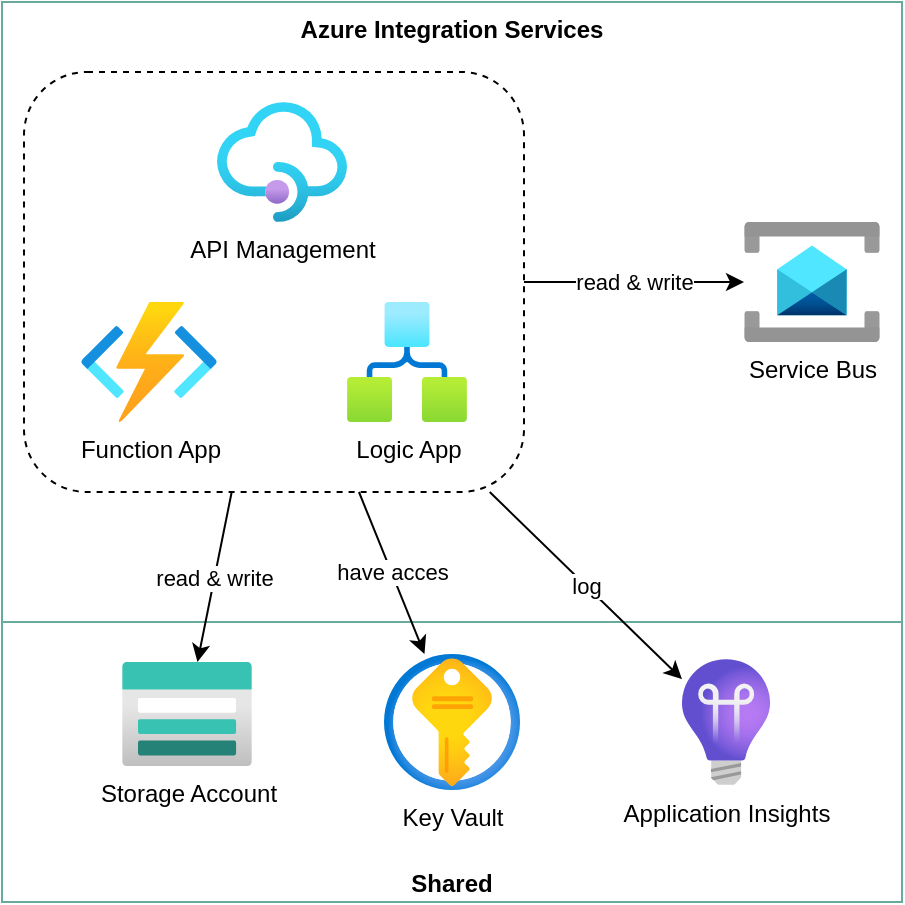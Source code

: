 <mxfile version="25.0.2" pages="2">
  <diagram name="infra" id="OG9XKBtIFsMrls6_ppqH">
    <mxGraphModel dx="1434" dy="836" grid="1" gridSize="10" guides="1" tooltips="1" connect="1" arrows="1" fold="1" page="1" pageScale="1" pageWidth="827" pageHeight="1169" math="0" shadow="0">
      <root>
        <mxCell id="0" />
        <mxCell id="1" parent="0" />
        <mxCell id="4zAsJzn06Giq1cRdL7rz-1" value="Azure Integration Services" style="rounded=0;whiteSpace=wrap;html=1;labelPosition=center;verticalLabelPosition=middle;align=center;verticalAlign=top;fontStyle=1;strokeColor=#67AB9F;" vertex="1" parent="1">
          <mxGeometry x="140" y="210" width="450" height="310" as="geometry" />
        </mxCell>
        <mxCell id="4zAsJzn06Giq1cRdL7rz-2" value="read &amp;amp; write" style="edgeStyle=orthogonalEdgeStyle;rounded=0;orthogonalLoop=1;jettySize=auto;html=1;" edge="1" parent="1" source="4zAsJzn06Giq1cRdL7rz-3" target="4zAsJzn06Giq1cRdL7rz-7">
          <mxGeometry x="0.003" relative="1" as="geometry">
            <mxPoint as="offset" />
          </mxGeometry>
        </mxCell>
        <mxCell id="4zAsJzn06Giq1cRdL7rz-3" value="" style="rounded=1;whiteSpace=wrap;html=1;dashed=1;" vertex="1" parent="1">
          <mxGeometry x="151" y="245" width="250" height="210" as="geometry" />
        </mxCell>
        <mxCell id="4zAsJzn06Giq1cRdL7rz-4" value="API Management" style="image;aspect=fixed;html=1;points=[];align=center;fontSize=12;image=img/lib/azure2/app_services/API_Management_Services.svg;" vertex="1" parent="1">
          <mxGeometry x="247.5" y="260" width="65" height="60" as="geometry" />
        </mxCell>
        <mxCell id="4zAsJzn06Giq1cRdL7rz-5" value="Function App" style="image;aspect=fixed;html=1;points=[];align=center;fontSize=12;image=img/lib/azure2/compute/Function_Apps.svg;" vertex="1" parent="1">
          <mxGeometry x="179.5" y="360" width="68" height="60" as="geometry" />
        </mxCell>
        <mxCell id="4zAsJzn06Giq1cRdL7rz-6" value="Logic App" style="image;aspect=fixed;html=1;points=[];align=center;fontSize=12;image=img/lib/azure2/internet_of_things/Logic_Apps.svg;" vertex="1" parent="1">
          <mxGeometry x="312.5" y="360" width="60" height="60" as="geometry" />
        </mxCell>
        <mxCell id="4zAsJzn06Giq1cRdL7rz-7" value="Service Bus" style="image;aspect=fixed;html=1;points=[];align=center;fontSize=12;image=img/lib/azure2/integration/Service_Bus.svg;" vertex="1" parent="1">
          <mxGeometry x="511" y="320" width="68" height="60" as="geometry" />
        </mxCell>
        <mxCell id="4zAsJzn06Giq1cRdL7rz-8" value="Shared" style="rounded=0;whiteSpace=wrap;html=1;labelPosition=center;verticalLabelPosition=middle;align=center;verticalAlign=bottom;fontStyle=1;strokeColor=#67AB9F;" vertex="1" parent="1">
          <mxGeometry x="140" y="520" width="450" height="140" as="geometry" />
        </mxCell>
        <mxCell id="4zAsJzn06Giq1cRdL7rz-9" value="Key Vault" style="image;aspect=fixed;html=1;points=[];align=center;fontSize=12;image=img/lib/azure2/security/Key_Vaults.svg;" vertex="1" parent="1">
          <mxGeometry x="331" y="536" width="68" height="68" as="geometry" />
        </mxCell>
        <mxCell id="4zAsJzn06Giq1cRdL7rz-10" value="Storage Account" style="image;aspect=fixed;html=1;points=[];align=center;fontSize=12;image=img/lib/azure2/storage/Storage_Accounts.svg;" vertex="1" parent="1">
          <mxGeometry x="200" y="540" width="65" height="52" as="geometry" />
        </mxCell>
        <mxCell id="4zAsJzn06Giq1cRdL7rz-11" value="Application Insights" style="image;aspect=fixed;html=1;points=[];align=center;fontSize=12;image=img/lib/azure2/devops/Application_Insights.svg;" vertex="1" parent="1">
          <mxGeometry x="480" y="538.5" width="44" height="63" as="geometry" />
        </mxCell>
        <mxCell id="4zAsJzn06Giq1cRdL7rz-12" value="read &amp;amp; write" style="rounded=0;orthogonalLoop=1;jettySize=auto;html=1;" edge="1" parent="1" source="4zAsJzn06Giq1cRdL7rz-3" target="4zAsJzn06Giq1cRdL7rz-10">
          <mxGeometry relative="1" as="geometry">
            <mxPoint x="411" y="360" as="sourcePoint" />
            <mxPoint x="521" y="360" as="targetPoint" />
          </mxGeometry>
        </mxCell>
        <mxCell id="4zAsJzn06Giq1cRdL7rz-13" value="log" style="rounded=0;orthogonalLoop=1;jettySize=auto;html=1;" edge="1" parent="1" source="4zAsJzn06Giq1cRdL7rz-3" target="4zAsJzn06Giq1cRdL7rz-11">
          <mxGeometry relative="1" as="geometry">
            <mxPoint x="265" y="465" as="sourcePoint" />
            <mxPoint x="248" y="550" as="targetPoint" />
          </mxGeometry>
        </mxCell>
        <mxCell id="4zAsJzn06Giq1cRdL7rz-14" value="have acces" style="rounded=0;orthogonalLoop=1;jettySize=auto;html=1;" edge="1" parent="1" source="4zAsJzn06Giq1cRdL7rz-3" target="4zAsJzn06Giq1cRdL7rz-9">
          <mxGeometry relative="1" as="geometry">
            <mxPoint x="394" y="465" as="sourcePoint" />
            <mxPoint x="490" y="559" as="targetPoint" />
          </mxGeometry>
        </mxCell>
      </root>
    </mxGraphModel>
  </diagram>
  <diagram id="zELq3SB7gzLHqkcZZ6ce" name="app">
    <mxGraphModel dx="1434" dy="836" grid="1" gridSize="10" guides="1" tooltips="1" connect="1" arrows="1" fold="1" page="1" pageScale="1" pageWidth="827" pageHeight="1169" math="0" shadow="0">
      <root>
        <mxCell id="0" />
        <mxCell id="1" parent="0" />
        <mxCell id="eMgC5JgrnbxbKr9s8kXH-1" style="edgeStyle=orthogonalEdgeStyle;rounded=0;orthogonalLoop=1;jettySize=auto;html=1;" edge="1" parent="1" source="eMgC5JgrnbxbKr9s8kXH-5" target="eMgC5JgrnbxbKr9s8kXH-8">
          <mxGeometry relative="1" as="geometry" />
        </mxCell>
        <mxCell id="eMgC5JgrnbxbKr9s8kXH-2" value="1. publish" style="edgeLabel;html=1;align=center;verticalAlign=middle;resizable=0;points=[];fontStyle=2" vertex="1" connectable="0" parent="eMgC5JgrnbxbKr9s8kXH-1">
          <mxGeometry x="0.065" y="-3" relative="1" as="geometry">
            <mxPoint as="offset" />
          </mxGeometry>
        </mxCell>
        <mxCell id="eMgC5JgrnbxbKr9s8kXH-3" value="4b. get" style="edgeStyle=orthogonalEdgeStyle;rounded=0;orthogonalLoop=1;jettySize=auto;html=1;entryX=1;entryY=0.5;entryDx=0;entryDy=0;fontStyle=2" edge="1" parent="1" source="eMgC5JgrnbxbKr9s8kXH-5" target="eMgC5JgrnbxbKr9s8kXH-14">
          <mxGeometry relative="1" as="geometry">
            <Array as="points">
              <mxPoint x="500" y="255" />
              <mxPoint x="500" y="650" />
            </Array>
          </mxGeometry>
        </mxCell>
        <mxCell id="eMgC5JgrnbxbKr9s8kXH-4" value="4a. get" style="edgeStyle=orthogonalEdgeStyle;rounded=0;orthogonalLoop=1;jettySize=auto;html=1;entryX=0;entryY=0.5;entryDx=0;entryDy=0;fontStyle=2" edge="1" parent="1" source="eMgC5JgrnbxbKr9s8kXH-5" target="eMgC5JgrnbxbKr9s8kXH-13">
          <mxGeometry relative="1" as="geometry">
            <Array as="points">
              <mxPoint x="190" y="255" />
              <mxPoint x="190" y="650" />
            </Array>
          </mxGeometry>
        </mxCell>
        <mxCell id="eMgC5JgrnbxbKr9s8kXH-5" value="Sample API" style="shape=image;verticalLabelPosition=bottom;labelBackgroundColor=default;verticalAlign=top;aspect=fixed;imageAspect=0;image=data:image/svg+xml,PHN2ZyB4bWxucz0iaHR0cDovL3d3dy53My5vcmcvMjAwMC9zdmciIHZpZXdCb3g9IjAgMCA1MCA1MCI+JiN4YTsgICAgPHBhdGggZmlsbD0iIzU3YTMwMCIgZD0iTTAgMjAuODRoMTkuNTV2OC4zMkgweiIvPiYjeGE7ICAgIDxwYXRoIGZpbGw9IiM1OWI0ZDkiIGQ9Ik00MS42OCAyMC44NGgxMC4yNnY4LjMySDQxLjY4eiIvPiYjeGE7ICAgIDxjaXJjbGUgZmlsbD0iIzU3YTMwMCIgcj0iOS40NiIgY3k9IjI1IiBjeD0iMjAuMTIiLz4mI3hhOyAgICA8cGF0aCBmaWxsPSIjNTliNGQ5IiBkPSJNMjAuMTIuNDh2MTAuOTZhMSAxIDAgMCAxIDAgMjcuMTR2MTAuOTZhMSAxIDAgMCAwIDAtNDkuMDVaIi8+JiN4YTs8L3N2Zz4=;" vertex="1" parent="1">
          <mxGeometry x="320" y="230" width="50" height="50" as="geometry" />
        </mxCell>
        <mxCell id="eMgC5JgrnbxbKr9s8kXH-6" value="2a. subscribe" style="rounded=0;orthogonalLoop=1;jettySize=auto;html=1;endArrow=none;endFill=0;startArrow=classic;startFill=1;fontStyle=2" edge="1" parent="1" source="eMgC5JgrnbxbKr9s8kXH-8" target="eMgC5JgrnbxbKr9s8kXH-10">
          <mxGeometry relative="1" as="geometry" />
        </mxCell>
        <mxCell id="eMgC5JgrnbxbKr9s8kXH-7" value="2b. subscribe" style="rounded=0;orthogonalLoop=1;jettySize=auto;html=1;endArrow=none;endFill=0;startArrow=classic;startFill=1;fontStyle=2" edge="1" parent="1" source="eMgC5JgrnbxbKr9s8kXH-8" target="eMgC5JgrnbxbKr9s8kXH-12">
          <mxGeometry x="0.015" relative="1" as="geometry">
            <mxPoint as="offset" />
          </mxGeometry>
        </mxCell>
        <mxCell id="eMgC5JgrnbxbKr9s8kXH-8" value="" style="shape=image;verticalLabelPosition=bottom;labelBackgroundColor=default;verticalAlign=top;aspect=fixed;imageAspect=0;image=https://symbols.getvecta.com/stencil_28/57_service-bus-topics.be69285a0d.png;" vertex="1" parent="1">
          <mxGeometry x="320" y="390" width="50" height="50" as="geometry" />
        </mxCell>
        <mxCell id="eMgC5JgrnbxbKr9s8kXH-9" value="3a. store" style="edgeStyle=orthogonalEdgeStyle;rounded=0;orthogonalLoop=1;jettySize=auto;html=1;fontStyle=2" edge="1" parent="1" source="eMgC5JgrnbxbKr9s8kXH-10" target="eMgC5JgrnbxbKr9s8kXH-13">
          <mxGeometry relative="1" as="geometry" />
        </mxCell>
        <mxCell id="eMgC5JgrnbxbKr9s8kXH-10" value="Function" style="image;aspect=fixed;html=1;points=[];align=center;fontSize=12;image=img/lib/azure2/compute/Function_Apps.svg;" vertex="1" parent="1">
          <mxGeometry x="228" y="480" width="68" height="60" as="geometry" />
        </mxCell>
        <mxCell id="eMgC5JgrnbxbKr9s8kXH-11" value="3b. store" style="edgeStyle=orthogonalEdgeStyle;rounded=0;orthogonalLoop=1;jettySize=auto;html=1;entryX=0.5;entryY=0;entryDx=0;entryDy=0;fontStyle=2" edge="1" parent="1" source="eMgC5JgrnbxbKr9s8kXH-12" target="eMgC5JgrnbxbKr9s8kXH-14">
          <mxGeometry relative="1" as="geometry" />
        </mxCell>
        <mxCell id="eMgC5JgrnbxbKr9s8kXH-12" value="Workflow" style="image;aspect=fixed;html=1;points=[];align=center;fontSize=12;image=img/lib/azure2/internet_of_things/Logic_Apps.svg;" vertex="1" parent="1">
          <mxGeometry x="395" y="480" width="60" height="60" as="geometry" />
        </mxCell>
        <mxCell id="eMgC5JgrnbxbKr9s8kXH-13" value="Storage table" style="rounded=0;whiteSpace=wrap;html=1;" vertex="1" parent="1">
          <mxGeometry x="220" y="630" width="84" height="40" as="geometry" />
        </mxCell>
        <mxCell id="eMgC5JgrnbxbKr9s8kXH-14" value="Blob container" style="rounded=0;whiteSpace=wrap;html=1;" vertex="1" parent="1">
          <mxGeometry x="383" y="630" width="84" height="40" as="geometry" />
        </mxCell>
      </root>
    </mxGraphModel>
  </diagram>
</mxfile>
